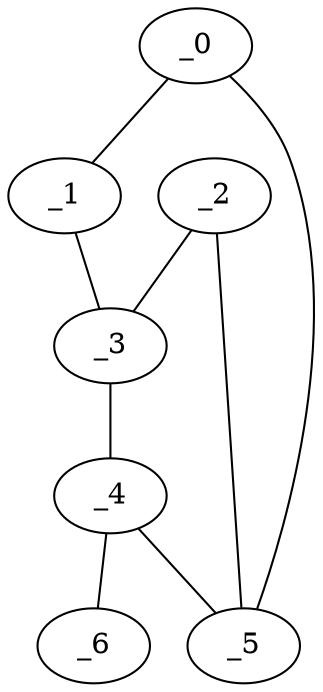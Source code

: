 graph HP1_0107 {
	_0	 [x="0.521076",
		y="3.04667"];
	_1	 [x="0.380349",
		y="0.941993"];
	_0 -- _1;
	_5	 [x="1.7438",
		y="2.11298"];
	_0 -- _5;
	_3	 [x="1.84696",
		y="3.00365"];
	_1 -- _3;
	_2	 [x="2.14351",
		y="0.668423"];
	_2 -- _3;
	_2 -- _5;
	_4	 [x="0.73",
		y="1.75"];
	_3 -- _4;
	_4 -- _5;
	_6	 [x="1.90798",
		y="2.99368"];
	_4 -- _6;
}
